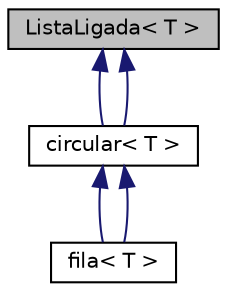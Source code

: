 digraph "ListaLigada&lt; T &gt;"
{
  edge [fontname="Helvetica",fontsize="10",labelfontname="Helvetica",labelfontsize="10"];
  node [fontname="Helvetica",fontsize="10",shape=record];
  Node1 [label="ListaLigada\< T \>",height=0.2,width=0.4,color="black", fillcolor="grey75", style="filled" fontcolor="black"];
  Node1 -> Node2 [dir="back",color="midnightblue",fontsize="10",style="solid"];
  Node2 [label="circular\< T \>",height=0.2,width=0.4,color="black", fillcolor="white", style="filled",URL="$classcircular.html",tooltip="Implementação da classe ListaCirular a qual utiliza do artíficio de herança para herdar atibutos e mé..."];
  Node2 -> Node3 [dir="back",color="midnightblue",fontsize="10",style="solid"];
  Node3 [label="fila\< T \>",height=0.2,width=0.4,color="black", fillcolor="white", style="filled",URL="$classfila.html",tooltip="Implementação da TAD FilaCircular que utiliza Herança para herdar os artifícios da ListaCirular..."];
  Node2 -> Node3 [dir="back",color="midnightblue",fontsize="10",style="solid"];
  Node1 -> Node2 [dir="back",color="midnightblue",fontsize="10",style="solid"];
}
